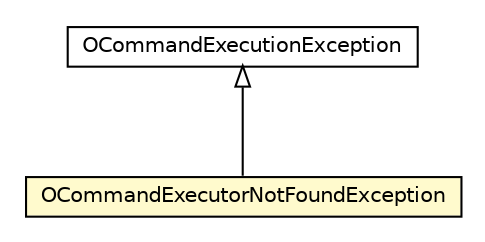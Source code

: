 #!/usr/local/bin/dot
#
# Class diagram 
# Generated by UMLGraph version R5_6-24-gf6e263 (http://www.umlgraph.org/)
#

digraph G {
	edge [fontname="Helvetica",fontsize=10,labelfontname="Helvetica",labelfontsize=10];
	node [fontname="Helvetica",fontsize=10,shape=plaintext];
	nodesep=0.25;
	ranksep=0.5;
	// com.orientechnologies.orient.core.command.OCommandExecutorNotFoundException
	c990170 [label=<<table title="com.orientechnologies.orient.core.command.OCommandExecutorNotFoundException" border="0" cellborder="1" cellspacing="0" cellpadding="2" port="p" bgcolor="lemonChiffon" href="./OCommandExecutorNotFoundException.html">
		<tr><td><table border="0" cellspacing="0" cellpadding="1">
<tr><td align="center" balign="center"> OCommandExecutorNotFoundException </td></tr>
		</table></td></tr>
		</table>>, URL="./OCommandExecutorNotFoundException.html", fontname="Helvetica", fontcolor="black", fontsize=10.0];
	// com.orientechnologies.orient.core.exception.OCommandExecutionException
	c990958 [label=<<table title="com.orientechnologies.orient.core.exception.OCommandExecutionException" border="0" cellborder="1" cellspacing="0" cellpadding="2" port="p" href="../exception/OCommandExecutionException.html">
		<tr><td><table border="0" cellspacing="0" cellpadding="1">
<tr><td align="center" balign="center"> OCommandExecutionException </td></tr>
		</table></td></tr>
		</table>>, URL="../exception/OCommandExecutionException.html", fontname="Helvetica", fontcolor="black", fontsize=10.0];
	//com.orientechnologies.orient.core.command.OCommandExecutorNotFoundException extends com.orientechnologies.orient.core.exception.OCommandExecutionException
	c990958:p -> c990170:p [dir=back,arrowtail=empty];
}

